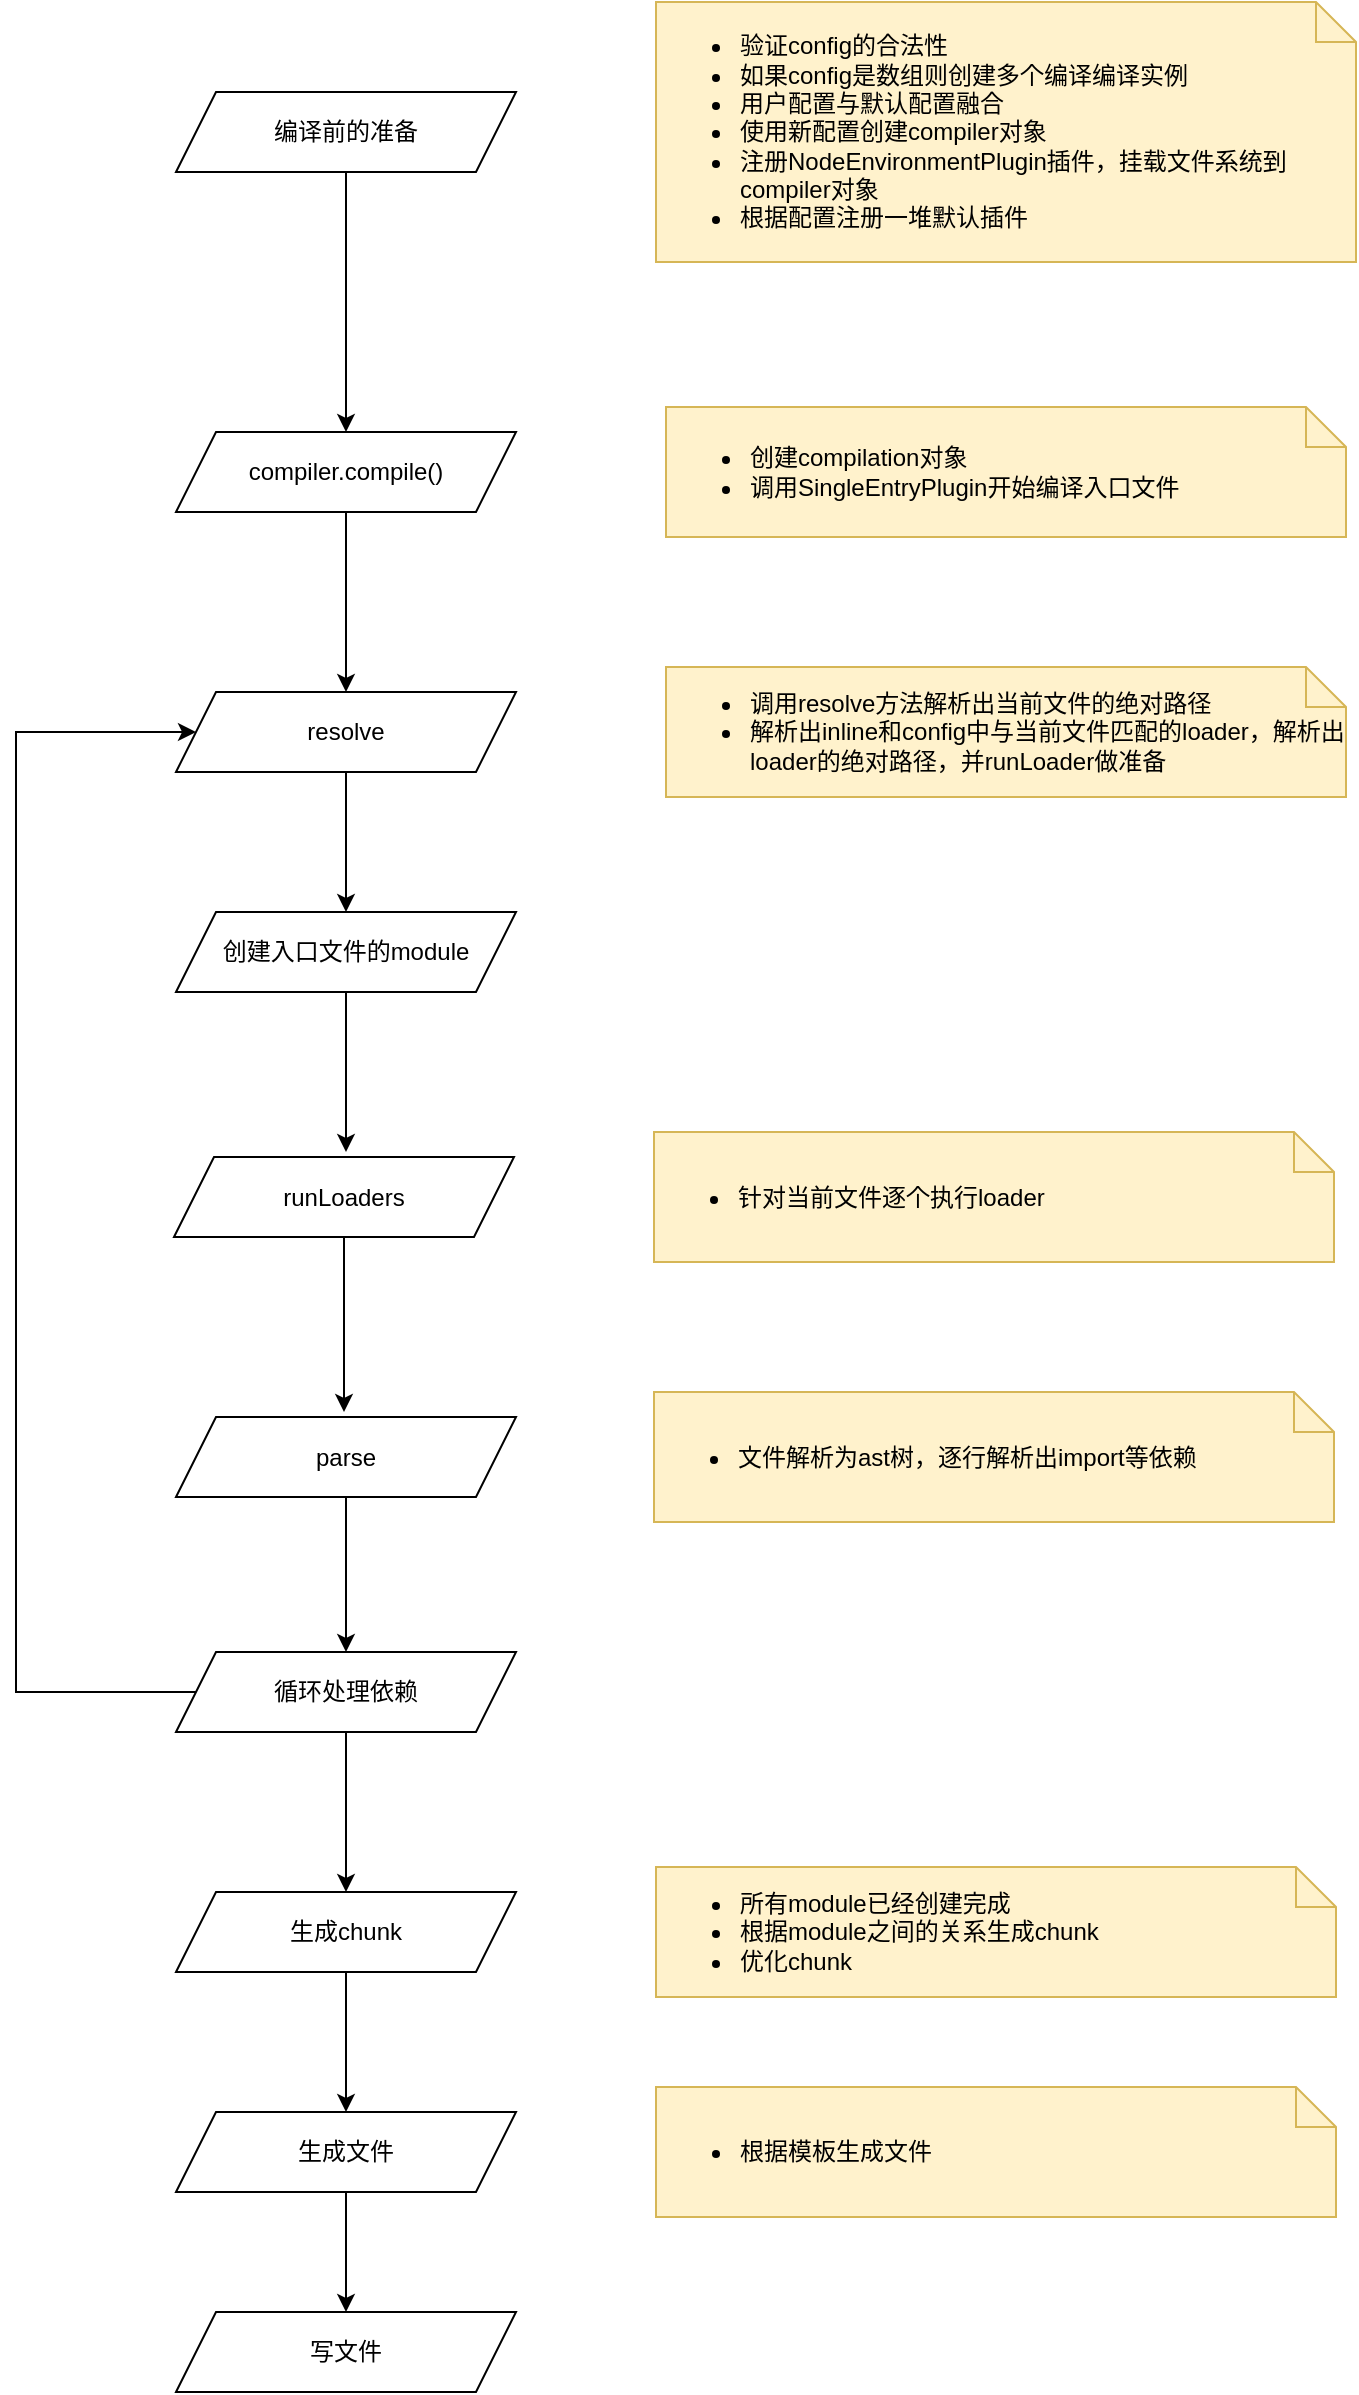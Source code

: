 <mxfile version="14.0.5" type="github">
  <diagram id="ja0M6DlM9jikA0aGTMc_" name="Page-1">
    <mxGraphModel dx="890" dy="611" grid="1" gridSize="10" guides="1" tooltips="1" connect="1" arrows="1" fold="1" page="1" pageScale="1" pageWidth="827" pageHeight="1169" math="0" shadow="0">
      <root>
        <mxCell id="0" />
        <mxCell id="1" parent="0" />
        <mxCell id="teUQ7k3h2MQdNr8YWL-4-5" style="edgeStyle=orthogonalEdgeStyle;rounded=0;orthogonalLoop=1;jettySize=auto;html=1;entryX=0.5;entryY=0;entryDx=0;entryDy=0;" parent="1" source="teUQ7k3h2MQdNr8YWL-4-1" target="teUQ7k3h2MQdNr8YWL-4-4" edge="1">
          <mxGeometry relative="1" as="geometry" />
        </mxCell>
        <mxCell id="teUQ7k3h2MQdNr8YWL-4-1" value="编译前的准备" style="shape=parallelogram;perimeter=parallelogramPerimeter;whiteSpace=wrap;html=1;fixedSize=1;" parent="1" vertex="1">
          <mxGeometry x="130" y="110" width="170" height="40" as="geometry" />
        </mxCell>
        <mxCell id="teUQ7k3h2MQdNr8YWL-4-3" value="&lt;ul&gt;&lt;li&gt;&lt;span&gt;验证config的合法性&lt;/span&gt;&lt;/li&gt;&lt;li&gt;&lt;span&gt;如果config是数组则创建多个编译编译实例&lt;/span&gt;&lt;/li&gt;&lt;li&gt;&lt;span&gt;用户配置与默认配置融合&lt;/span&gt;&lt;/li&gt;&lt;li&gt;&lt;span&gt;使用新配置创建compiler对象&lt;/span&gt;&lt;/li&gt;&lt;li&gt;注册NodeEnvironmentPlugin插件，挂载文件系统到compiler对象&lt;/li&gt;&lt;li&gt;根据配置注册一堆默认插件&lt;/li&gt;&lt;/ul&gt;" style="shape=note;size=20;whiteSpace=wrap;html=1;fillColor=#fff2cc;strokeColor=#d6b656;align=left;" parent="1" vertex="1">
          <mxGeometry x="370" y="65" width="350" height="130" as="geometry" />
        </mxCell>
        <mxCell id="teUQ7k3h2MQdNr8YWL-4-10" style="edgeStyle=orthogonalEdgeStyle;rounded=0;orthogonalLoop=1;jettySize=auto;html=1;entryX=0.5;entryY=0;entryDx=0;entryDy=0;" parent="1" source="teUQ7k3h2MQdNr8YWL-4-4" target="teUQ7k3h2MQdNr8YWL-4-7" edge="1">
          <mxGeometry relative="1" as="geometry" />
        </mxCell>
        <mxCell id="teUQ7k3h2MQdNr8YWL-4-4" value="compiler.compile()" style="shape=parallelogram;perimeter=parallelogramPerimeter;whiteSpace=wrap;html=1;fixedSize=1;" parent="1" vertex="1">
          <mxGeometry x="130" y="280" width="170" height="40" as="geometry" />
        </mxCell>
        <mxCell id="teUQ7k3h2MQdNr8YWL-4-6" value="&lt;ul&gt;&lt;li&gt;创建compilation对象&lt;/li&gt;&lt;li&gt;调用SingleEntryPlugin开始编译入口文件&lt;/li&gt;&lt;/ul&gt;" style="shape=note;size=20;whiteSpace=wrap;html=1;fillColor=#fff2cc;strokeColor=#d6b656;align=left;" parent="1" vertex="1">
          <mxGeometry x="375" y="267.5" width="340" height="65" as="geometry" />
        </mxCell>
        <mxCell id="teUQ7k3h2MQdNr8YWL-4-16" style="edgeStyle=orthogonalEdgeStyle;rounded=0;orthogonalLoop=1;jettySize=auto;html=1;entryX=0.5;entryY=0;entryDx=0;entryDy=0;" parent="1" source="teUQ7k3h2MQdNr8YWL-4-7" target="teUQ7k3h2MQdNr8YWL-4-15" edge="1">
          <mxGeometry relative="1" as="geometry" />
        </mxCell>
        <mxCell id="teUQ7k3h2MQdNr8YWL-4-7" value="resolve" style="shape=parallelogram;perimeter=parallelogramPerimeter;whiteSpace=wrap;html=1;fixedSize=1;" parent="1" vertex="1">
          <mxGeometry x="130" y="410" width="170" height="40" as="geometry" />
        </mxCell>
        <mxCell id="teUQ7k3h2MQdNr8YWL-4-8" value="&lt;ul&gt;&lt;li&gt;调用resolve方法解析出当前文件的绝对路径&lt;/li&gt;&lt;li&gt;解析出inline和config中与当前文件匹配的loader，解析出loader的绝对路径，并runLoader做准备&lt;/li&gt;&lt;/ul&gt;" style="shape=note;size=20;whiteSpace=wrap;html=1;fillColor=#fff2cc;strokeColor=#d6b656;align=left;" parent="1" vertex="1">
          <mxGeometry x="375" y="397.5" width="340" height="65" as="geometry" />
        </mxCell>
        <mxCell id="isRPyWJvQ6wW6f-tCMpE-1" style="edgeStyle=orthogonalEdgeStyle;rounded=0;orthogonalLoop=1;jettySize=auto;html=1;" parent="1" source="teUQ7k3h2MQdNr8YWL-4-11" edge="1">
          <mxGeometry relative="1" as="geometry">
            <mxPoint x="214" y="770" as="targetPoint" />
          </mxGeometry>
        </mxCell>
        <mxCell id="teUQ7k3h2MQdNr8YWL-4-11" value="runLoaders" style="shape=parallelogram;perimeter=parallelogramPerimeter;whiteSpace=wrap;html=1;fixedSize=1;" parent="1" vertex="1">
          <mxGeometry x="129" y="642.5" width="170" height="40" as="geometry" />
        </mxCell>
        <mxCell id="teUQ7k3h2MQdNr8YWL-4-12" value="&lt;ul&gt;&lt;li&gt;针对当前文件逐个执行loader&lt;/li&gt;&lt;/ul&gt;" style="shape=note;size=20;whiteSpace=wrap;html=1;fillColor=#fff2cc;strokeColor=#d6b656;align=left;" parent="1" vertex="1">
          <mxGeometry x="369" y="630" width="340" height="65" as="geometry" />
        </mxCell>
        <mxCell id="JtXOrtFPTUKA3Bt4CIVS-2" style="edgeStyle=orthogonalEdgeStyle;rounded=0;orthogonalLoop=1;jettySize=auto;html=1;entryX=0.5;entryY=0;entryDx=0;entryDy=0;" edge="1" parent="1" source="teUQ7k3h2MQdNr8YWL-4-13" target="JtXOrtFPTUKA3Bt4CIVS-1">
          <mxGeometry relative="1" as="geometry" />
        </mxCell>
        <mxCell id="teUQ7k3h2MQdNr8YWL-4-13" value="parse" style="shape=parallelogram;perimeter=parallelogramPerimeter;whiteSpace=wrap;html=1;fixedSize=1;" parent="1" vertex="1">
          <mxGeometry x="130" y="772.5" width="170" height="40" as="geometry" />
        </mxCell>
        <mxCell id="teUQ7k3h2MQdNr8YWL-4-14" value="&lt;ul&gt;&lt;li&gt;文件解析为ast树，逐行解析出import等依赖&lt;/li&gt;&lt;/ul&gt;" style="shape=note;size=20;whiteSpace=wrap;html=1;fillColor=#fff2cc;strokeColor=#d6b656;align=left;" parent="1" vertex="1">
          <mxGeometry x="369" y="760" width="340" height="65" as="geometry" />
        </mxCell>
        <mxCell id="teUQ7k3h2MQdNr8YWL-4-17" style="edgeStyle=orthogonalEdgeStyle;rounded=0;orthogonalLoop=1;jettySize=auto;html=1;" parent="1" source="teUQ7k3h2MQdNr8YWL-4-15" edge="1">
          <mxGeometry relative="1" as="geometry">
            <mxPoint x="215" y="640" as="targetPoint" />
          </mxGeometry>
        </mxCell>
        <mxCell id="teUQ7k3h2MQdNr8YWL-4-15" value="创建入口文件的module" style="shape=parallelogram;perimeter=parallelogramPerimeter;whiteSpace=wrap;html=1;fixedSize=1;" parent="1" vertex="1">
          <mxGeometry x="130" y="520" width="170" height="40" as="geometry" />
        </mxCell>
        <mxCell id="JtXOrtFPTUKA3Bt4CIVS-3" style="edgeStyle=orthogonalEdgeStyle;rounded=0;orthogonalLoop=1;jettySize=auto;html=1;" edge="1" parent="1" source="JtXOrtFPTUKA3Bt4CIVS-1" target="teUQ7k3h2MQdNr8YWL-4-7">
          <mxGeometry relative="1" as="geometry">
            <Array as="points">
              <mxPoint x="50" y="910" />
              <mxPoint x="50" y="430" />
            </Array>
          </mxGeometry>
        </mxCell>
        <mxCell id="JtXOrtFPTUKA3Bt4CIVS-7" style="edgeStyle=orthogonalEdgeStyle;rounded=0;orthogonalLoop=1;jettySize=auto;html=1;entryX=0.5;entryY=0;entryDx=0;entryDy=0;" edge="1" parent="1" source="JtXOrtFPTUKA3Bt4CIVS-1" target="JtXOrtFPTUKA3Bt4CIVS-4">
          <mxGeometry relative="1" as="geometry" />
        </mxCell>
        <mxCell id="JtXOrtFPTUKA3Bt4CIVS-1" value="循环处理依赖" style="shape=parallelogram;perimeter=parallelogramPerimeter;whiteSpace=wrap;html=1;fixedSize=1;" vertex="1" parent="1">
          <mxGeometry x="130" y="890" width="170" height="40" as="geometry" />
        </mxCell>
        <mxCell id="JtXOrtFPTUKA3Bt4CIVS-9" style="edgeStyle=orthogonalEdgeStyle;rounded=0;orthogonalLoop=1;jettySize=auto;html=1;entryX=0.5;entryY=0;entryDx=0;entryDy=0;" edge="1" parent="1" source="JtXOrtFPTUKA3Bt4CIVS-4" target="JtXOrtFPTUKA3Bt4CIVS-8">
          <mxGeometry relative="1" as="geometry" />
        </mxCell>
        <mxCell id="JtXOrtFPTUKA3Bt4CIVS-4" value="生成chunk" style="shape=parallelogram;perimeter=parallelogramPerimeter;whiteSpace=wrap;html=1;fixedSize=1;" vertex="1" parent="1">
          <mxGeometry x="130" y="1010" width="170" height="40" as="geometry" />
        </mxCell>
        <mxCell id="JtXOrtFPTUKA3Bt4CIVS-5" value="&lt;ul&gt;&lt;li&gt;所有module已经创建完成&lt;/li&gt;&lt;li&gt;根据module之间的关系生成chunk&lt;/li&gt;&lt;li&gt;优化chunk&lt;/li&gt;&lt;/ul&gt;" style="shape=note;size=20;whiteSpace=wrap;html=1;fillColor=#fff2cc;strokeColor=#d6b656;align=left;" vertex="1" parent="1">
          <mxGeometry x="370" y="997.5" width="340" height="65" as="geometry" />
        </mxCell>
        <mxCell id="JtXOrtFPTUKA3Bt4CIVS-12" style="edgeStyle=orthogonalEdgeStyle;rounded=0;orthogonalLoop=1;jettySize=auto;html=1;" edge="1" parent="1" source="JtXOrtFPTUKA3Bt4CIVS-8" target="JtXOrtFPTUKA3Bt4CIVS-11">
          <mxGeometry relative="1" as="geometry" />
        </mxCell>
        <mxCell id="JtXOrtFPTUKA3Bt4CIVS-8" value="生成文件" style="shape=parallelogram;perimeter=parallelogramPerimeter;whiteSpace=wrap;html=1;fixedSize=1;" vertex="1" parent="1">
          <mxGeometry x="130" y="1120" width="170" height="40" as="geometry" />
        </mxCell>
        <mxCell id="JtXOrtFPTUKA3Bt4CIVS-10" value="&lt;ul&gt;&lt;li&gt;根据模板生成文件&lt;/li&gt;&lt;/ul&gt;" style="shape=note;size=20;whiteSpace=wrap;html=1;fillColor=#fff2cc;strokeColor=#d6b656;align=left;" vertex="1" parent="1">
          <mxGeometry x="370" y="1107.5" width="340" height="65" as="geometry" />
        </mxCell>
        <mxCell id="JtXOrtFPTUKA3Bt4CIVS-11" value="写文件" style="shape=parallelogram;perimeter=parallelogramPerimeter;whiteSpace=wrap;html=1;fixedSize=1;" vertex="1" parent="1">
          <mxGeometry x="130" y="1220" width="170" height="40" as="geometry" />
        </mxCell>
      </root>
    </mxGraphModel>
  </diagram>
</mxfile>
